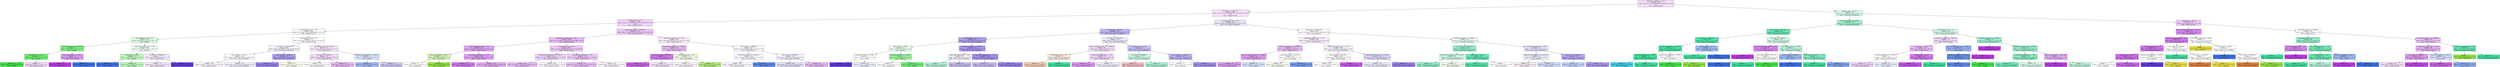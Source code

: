digraph Tree {
node [shape=box, style="filled", color="black"] ;
0 [label="payments_to_affiliates <= 25.5\nsamples = 4374\nvalue = [181, 326, 295, 233, 419, 230, 444, 638, 1273, 244\n91]\nclass = Human Services", fillcolor="#bd39e52b"] ;
1 [label="net_assets <= 17701152.0\nsamples = 3968\nvalue = [176, 313, 290, 227, 232, 229, 387, 634, 1147, 243\n90]\nclass = Human Services", fillcolor="#bd39e527"] ;
0 -> 1 [labeldistance=2.5, labelangle=45, headlabel="True"] ;
2 [label="overall_score <= 83.51\nsamples = 3044\nvalue = [151, 247, 235, 207, 149, 176, 306, 361, 973, 170\n69]\nclass = Human Services", fillcolor="#bd39e53a"] ;
1 -> 2 ;
3 [label="accountability_score <= 72.0\nsamples = 866\nvalue = [52, 66, 61, 114, 32, 49, 99, 148, 179, 41, 25]\nclass = Human Services", fillcolor="#bd39e50b"] ;
2 -> 3 ;
4 [label="accountability_score <= 51.5\nsamples = 156\nvalue = [3, 6, 16, 55, 2, 4, 15, 11, 34, 7, 3]\nclass = Religion", fillcolor="#39e5412c"] ;
3 -> 4 ;
5 [label="fundraising_expenses <= 564355.5\nsamples = 26\nvalue = [0, 0, 0, 18, 0, 1, 2, 0, 4, 1, 0]\nclass = Religion", fillcolor="#39e541a2"] ;
4 -> 5 ;
6 [label="financial_score <= 91.765\nsamples = 23\nvalue = [0, 0, 0, 18, 0, 1, 1, 0, 2, 1, 0]\nclass = Religion", fillcolor="#39e541c2"] ;
5 -> 6 ;
7 [label="samples = 17\nvalue = [0, 0, 0, 17, 0, 0, 0, 0, 0, 0, 0]\nclass = Religion", fillcolor="#39e541ff"] ;
6 -> 7 ;
8 [label="samples = 6\nvalue = [0, 0, 0, 1, 0, 1, 1, 0, 2, 1, 0]\nclass = Human Services", fillcolor="#bd39e533"] ;
6 -> 8 ;
9 [label="comp_leader_income <= 97095.0\nsamples = 3\nvalue = [0, 0, 0, 0, 0, 0, 1, 0, 2, 0, 0]\nclass = Human Services", fillcolor="#bd39e57f"] ;
5 -> 9 ;
10 [label="samples = 2\nvalue = [0, 0, 0, 0, 0, 0, 0, 0, 2, 0, 0]\nclass = Human Services", fillcolor="#bd39e5ff"] ;
9 -> 10 ;
11 [label="samples = 1\nvalue = [0, 0, 0, 0, 0, 0, 1, 0, 0, 0, 0]\nclass = Health", fillcolor="#396fe5ff"] ;
9 -> 11 ;
12 [label="comp_leader_expense_pct <= 3.62\nsamples = 130\nvalue = [3, 6, 16, 37, 2, 3, 13, 11, 30, 6, 3]\nclass = Religion", fillcolor="#39e54112"] ;
4 -> 12 ;
13 [label="overall_score <= 39.09\nsamples = 53\nvalue = [1, 2, 5, 24, 0, 1, 4, 2, 9, 4, 1]\nclass = Religion", fillcolor="#39e54157"] ;
12 -> 13 ;
14 [label="samples = 3\nvalue = [0, 0, 0, 0, 0, 0, 3, 0, 0, 0, 0]\nclass = Health", fillcolor="#396fe5ff"] ;
13 -> 14 ;
15 [label="samples = 50\nvalue = [1, 2, 5, 24, 0, 1, 1, 2, 9, 4, 1]\nclass = Religion", fillcolor="#39e5415d"] ;
13 -> 15 ;
16 [label="net_assets <= 8931664.0\nsamples = 77\nvalue = [2, 4, 11, 13, 2, 2, 9, 9, 21, 2, 2]\nclass = Human Services", fillcolor="#bd39e520"] ;
12 -> 16 ;
17 [label="samples = 74\nvalue = [2, 4, 11, 13, 2, 2, 9, 6, 21, 2, 2]\nclass = Human Services", fillcolor="#bd39e521"] ;
16 -> 17 ;
18 [label="samples = 3\nvalue = [0, 0, 0, 0, 0, 0, 0, 3, 0, 0, 0]\nclass = Arts, Culture, Humanities", fillcolor="#6139e5ff"] ;
16 -> 18 ;
19 [label="accountability_score <= 92.5\nsamples = 710\nvalue = [49, 60, 45, 59, 30, 45, 84, 137, 145, 34, 22]\nclass = Human Services", fillcolor="#bd39e504"] ;
3 -> 19 ;
20 [label="net_assets <= 9052270.0\nsamples = 507\nvalue = [40, 45, 30, 46, 16, 30, 49, 118, 89, 28, 16]\nclass = Arts, Culture, Humanities", fillcolor="#6139e512"] ;
19 -> 20 ;
21 [label="other_revenue <= 15527.0\nsamples = 458\nvalue = [40, 40, 30, 42, 16, 28, 44, 91, 85, 28, 14]\nclass = Arts, Culture, Humanities", fillcolor="#6139e504"] ;
20 -> 21 ;
22 [label="samples = 186\nvalue = [25, 19, 17, 20, 4, 13, 21, 22, 33, 6, 6]\nclass = Human Services", fillcolor="#bd39e50d"] ;
21 -> 22 ;
23 [label="samples = 272\nvalue = [15, 21, 13, 22, 12, 15, 23, 69, 52, 22, 8]\nclass = Arts, Culture, Humanities", fillcolor="#6139e514"] ;
21 -> 23 ;
24 [label="other_revenue <= 516982.5\nsamples = 49\nvalue = [0, 5, 0, 4, 0, 2, 5, 27, 4, 0, 2]\nclass = Arts, Culture, Humanities", fillcolor="#6139e57f"] ;
20 -> 24 ;
25 [label="samples = 34\nvalue = [0, 0, 0, 2, 0, 1, 3, 23, 3, 0, 2]\nclass = Arts, Culture, Humanities", fillcolor="#6139e5a5"] ;
24 -> 25 ;
26 [label="samples = 15\nvalue = [0, 5, 0, 2, 0, 1, 2, 4, 1, 0, 0]\nclass = Education", fillcolor="#e5dc3917"] ;
24 -> 26 ;
27 [label="comp_leader_income <= 216225.0\nsamples = 203\nvalue = [9, 15, 15, 13, 14, 15, 35, 19, 56, 6, 6]\nclass = Human Services", fillcolor="#bd39e520"] ;
19 -> 27 ;
28 [label="net_assets <= 2479305.5\nsamples = 172\nvalue = [6, 13, 12, 13, 14, 14, 24, 13, 53, 6, 4]\nclass = Human Services", fillcolor="#bd39e532"] ;
27 -> 28 ;
29 [label="samples = 104\nvalue = [2, 5, 10, 7, 12, 9, 21, 8, 23, 3, 4]\nclass = Human Services", fillcolor="#bd39e506"] ;
28 -> 29 ;
30 [label="samples = 68\nvalue = [4, 8, 2, 6, 2, 5, 3, 5, 30, 3, 0]\nclass = Human Services", fillcolor="#bd39e55d"] ;
28 -> 30 ;
31 [label="administrative_expenses <= 1261101.5\nsamples = 31\nvalue = [3, 2, 3, 0, 0, 1, 11, 6, 3, 0, 2]\nclass = Health", fillcolor="#396fe533"] ;
27 -> 31 ;
32 [label="samples = 18\nvalue = [1, 1, 1, 0, 0, 1, 10, 1, 2, 0, 1]\nclass = Health", fillcolor="#396fe580"] ;
31 -> 32 ;
33 [label="samples = 13\nvalue = [2, 1, 2, 0, 0, 0, 1, 5, 1, 0, 1]\nclass = Arts, Culture, Humanities", fillcolor="#6139e546"] ;
31 -> 33 ;
34 [label="comp_leader_income <= 161959.0\nsamples = 2178\nvalue = [99, 181, 174, 93, 117, 127, 207, 213, 794, 129, 44]\nclass = Human Services", fillcolor="#bd39e54b"] ;
2 -> 34 ;
35 [label="comp_leader_expense_pct <= 2.185\nsamples = 1624\nvalue = [57, 113, 121, 75, 92, 96, 132, 139, 669, 110, 20]\nclass = Human Services", fillcolor="#bd39e55b"] ;
34 -> 35 ;
36 [label="comp_leader_expense_pct <= 0.13\nsamples = 427\nvalue = [6, 28, 43, 27, 23, 16, 25, 15, 224, 14, 6]\nclass = Human Services", fillcolor="#bd39e578"] ;
35 -> 36 ;
37 [label="comp_leader_income <= 8187.5\nsamples = 14\nvalue = [0, 0, 7, 2, 1, 0, 0, 0, 3, 0, 1]\nclass = International", fillcolor="#8fe5395d"] ;
36 -> 37 ;
38 [label="samples = 10\nvalue = [0, 0, 3, 2, 1, 0, 0, 0, 3, 0, 1]\nclass = International", fillcolor="#8fe53900"] ;
37 -> 38 ;
39 [label="samples = 4\nvalue = [0, 0, 4, 0, 0, 0, 0, 0, 0, 0, 0]\nclass = International", fillcolor="#8fe539ff"] ;
37 -> 39 ;
40 [label="comp_leader_expense_pct <= 0.675\nsamples = 413\nvalue = [6, 28, 36, 25, 22, 16, 25, 15, 221, 14, 5]\nclass = Human Services", fillcolor="#bd39e57d"] ;
36 -> 40 ;
41 [label="samples = 84\nvalue = [0, 1, 8, 9, 2, 0, 1, 1, 61, 0, 1]\nclass = Human Services", fillcolor="#bd39e5b1"] ;
40 -> 41 ;
42 [label="samples = 329\nvalue = [6, 27, 28, 16, 20, 16, 24, 14, 160, 14, 4]\nclass = Human Services", fillcolor="#bd39e570"] ;
40 -> 42 ;
43 [label="accountability_score <= 89.5\nsamples = 1197\nvalue = [51, 85, 78, 48, 69, 80, 107, 124, 445, 96, 14]\nclass = Human Services", fillcolor="#bd39e54c"] ;
35 -> 43 ;
44 [label="administrative_expenses <= 212951.5\nsamples = 459\nvalue = [26, 38, 15, 16, 21, 20, 24, 87, 175, 31, 6]\nclass = Human Services", fillcolor="#bd39e53c"] ;
43 -> 44 ;
45 [label="samples = 247\nvalue = [18, 18, 7, 12, 16, 10, 20, 23, 103, 18, 2]\nclass = Human Services", fillcolor="#bd39e55b"] ;
44 -> 45 ;
46 [label="samples = 212\nvalue = [8, 20, 8, 4, 5, 10, 4, 64, 72, 13, 4]\nclass = Human Services", fillcolor="#bd39e50e"] ;
44 -> 46 ;
47 [label="comp_leader_expense_pct <= 6.05\nsamples = 738\nvalue = [25, 47, 63, 32, 48, 60, 83, 37, 270, 65, 8]\nclass = Human Services", fillcolor="#bd39e549"] ;
43 -> 47 ;
48 [label="samples = 579\nvalue = [16, 37, 50, 27, 40, 41, 53, 28, 233, 50, 4]\nclass = Human Services", fillcolor="#bd39e557"] ;
47 -> 48 ;
49 [label="samples = 159\nvalue = [9, 10, 13, 5, 8, 19, 30, 9, 37, 15, 4]\nclass = Human Services", fillcolor="#bd39e50e"] ;
47 -> 49 ;
50 [label="comp_leader_expense_pct <= 1.455\nsamples = 554\nvalue = [42, 68, 53, 18, 25, 31, 75, 74, 125, 19, 24]\nclass = Human Services", fillcolor="#bd39e51b"] ;
34 -> 50 ;
51 [label="administrative_expenses <= 1732900.0\nsamples = 69\nvalue = [1, 4, 12, 4, 3, 3, 3, 3, 32, 2, 2]\nclass = Human Services", fillcolor="#bd39e559"] ;
50 -> 51 ;
52 [label="comp_leader_income <= 224918.5\nsamples = 36\nvalue = [0, 1, 1, 0, 1, 3, 1, 1, 25, 1, 2]\nclass = Human Services", fillcolor="#bd39e5aa"] ;
51 -> 52 ;
53 [label="samples = 27\nvalue = [0, 1, 0, 0, 1, 1, 1, 1, 22, 0, 0]\nclass = Human Services", fillcolor="#bd39e5ce"] ;
52 -> 53 ;
54 [label="samples = 9\nvalue = [0, 0, 1, 0, 0, 2, 0, 0, 3, 1, 2]\nclass = Human Services", fillcolor="#bd39e524"] ;
52 -> 54 ;
55 [label="accountability_score <= 98.5\nsamples = 33\nvalue = [1, 3, 11, 4, 2, 0, 2, 2, 7, 1, 0]\nclass = International", fillcolor="#8fe53927"] ;
51 -> 55 ;
56 [label="samples = 21\nvalue = [1, 3, 2, 4, 1, 0, 2, 2, 5, 1, 0]\nclass = Human Services", fillcolor="#bd39e50f"] ;
55 -> 56 ;
57 [label="samples = 12\nvalue = [0, 0, 9, 0, 1, 0, 0, 0, 2, 0, 0]\nclass = International", fillcolor="#8fe539b2"] ;
55 -> 57 ;
58 [label="other_revenue <= 183997.0\nsamples = 485\nvalue = [41, 64, 41, 14, 22, 28, 72, 71, 93, 17, 22]\nclass = Human Services", fillcolor="#bd39e50d"] ;
50 -> 58 ;
59 [label="fundraising_expenses <= 1824822.0\nsamples = 305\nvalue = [30, 49, 31, 8, 15, 20, 49, 25, 57, 5, 16]\nclass = Human Services", fillcolor="#bd39e508"] ;
58 -> 59 ;
60 [label="samples = 298\nvalue = [30, 49, 31, 8, 15, 19, 43, 25, 57, 5, 16]\nclass = Human Services", fillcolor="#bd39e508"] ;
59 -> 60 ;
61 [label="samples = 7\nvalue = [0, 0, 0, 0, 0, 1, 6, 0, 0, 0, 0]\nclass = Health", fillcolor="#396fe5d4"] ;
59 -> 61 ;
62 [label="other_revenue <= 870932.0\nsamples = 180\nvalue = [11, 15, 10, 6, 7, 8, 23, 46, 36, 12, 6]\nclass = Arts, Culture, Humanities", fillcolor="#6139e512"] ;
58 -> 62 ;
63 [label="samples = 144\nvalue = [10, 13, 8, 5, 7, 6, 20, 40, 19, 10, 6]\nclass = Arts, Culture, Humanities", fillcolor="#6139e529"] ;
62 -> 63 ;
64 [label="samples = 36\nvalue = [1, 2, 2, 1, 0, 2, 3, 6, 17, 2, 0]\nclass = Human Services", fillcolor="#bd39e55e"] ;
62 -> 64 ;
65 [label="accountability_score <= 92.5\nsamples = 924\nvalue = [25, 66, 55, 20, 83, 53, 81, 273, 174, 73, 21]\nclass = Arts, Culture, Humanities", fillcolor="#6139e522"] ;
1 -> 65 ;
66 [label="overall_score <= 89.985\nsamples = 359\nvalue = [8, 31, 13, 9, 26, 19, 16, 167, 48, 11, 11]\nclass = Arts, Culture, Humanities", fillcolor="#6139e562"] ;
65 -> 66 ;
67 [label="accountability_score <= 75.5\nsamples = 243\nvalue = [2, 23, 10, 8, 16, 9, 11, 132, 23, 6, 3]\nclass = Arts, Culture, Humanities", fillcolor="#6139e57e"] ;
66 -> 67 ;
68 [label="overall_score <= 78.305\nsamples = 19\nvalue = [1, 3, 3, 5, 0, 0, 3, 3, 0, 1, 0]\nclass = Religion", fillcolor="#39e54120"] ;
67 -> 68 ;
69 [label="comp_leader_income <= 93160.0\nsamples = 12\nvalue = [1, 2, 2, 1, 0, 0, 3, 3, 0, 0, 0]\nclass = Health", fillcolor="#396fe500"] ;
68 -> 69 ;
70 [label="samples = 2\nvalue = [0, 0, 0, 0, 0, 0, 0, 2, 0, 0, 0]\nclass = Arts, Culture, Humanities", fillcolor="#6139e5ff"] ;
69 -> 70 ;
71 [label="samples = 10\nvalue = [1, 2, 2, 1, 0, 0, 3, 1, 0, 0, 0]\nclass = Health", fillcolor="#396fe520"] ;
69 -> 71 ;
72 [label="fundraising_expenses <= 145752.5\nsamples = 7\nvalue = [0, 1, 1, 4, 0, 0, 0, 0, 0, 1, 0]\nclass = Religion", fillcolor="#39e5417f"] ;
68 -> 72 ;
73 [label="samples = 2\nvalue = [0, 0, 1, 0, 0, 0, 0, 0, 0, 1, 0]\nclass = International", fillcolor="#8fe53900"] ;
72 -> 73 ;
74 [label="samples = 5\nvalue = [0, 1, 0, 4, 0, 0, 0, 0, 0, 0, 0]\nclass = Religion", fillcolor="#39e541bf"] ;
72 -> 74 ;
75 [label="fundraising_expenses <= 166415.0\nsamples = 224\nvalue = [1, 20, 7, 3, 16, 9, 8, 129, 23, 5, 3]\nclass = Arts, Culture, Humanities", fillcolor="#6139e586"] ;
67 -> 75 ;
76 [label="comp_leader_expense_pct <= 3.54\nsamples = 19\nvalue = [0, 2, 0, 0, 5, 4, 0, 6, 2, 0, 0]\nclass = Arts, Culture, Humanities", fillcolor="#6139e512"] ;
75 -> 76 ;
77 [label="samples = 7\nvalue = [0, 0, 0, 0, 4, 1, 0, 0, 2, 0, 0]\nclass = Community Development", fillcolor="#39e59d66"] ;
76 -> 77 ;
78 [label="samples = 12\nvalue = [0, 2, 0, 0, 1, 3, 0, 6, 0, 0, 0]\nclass = Arts, Culture, Humanities", fillcolor="#6139e555"] ;
76 -> 78 ;
79 [label="comp_leader_expense_pct <= 1.475\nsamples = 205\nvalue = [1, 18, 7, 3, 11, 5, 8, 123, 21, 5, 3]\nclass = Arts, Culture, Humanities", fillcolor="#6139e58d"] ;
75 -> 79 ;
80 [label="samples = 62\nvalue = [0, 6, 3, 3, 6, 0, 4, 28, 10, 1, 1]\nclass = Arts, Culture, Humanities", fillcolor="#6139e558"] ;
79 -> 80 ;
81 [label="samples = 143\nvalue = [1, 12, 4, 0, 5, 5, 4, 95, 11, 4, 2]\nclass = Arts, Culture, Humanities", fillcolor="#6139e5a2"] ;
79 -> 81 ;
82 [label="net_assets <= 37432464.0\nsamples = 116\nvalue = [6, 8, 3, 1, 10, 10, 5, 35, 25, 5, 8]\nclass = Arts, Culture, Humanities", fillcolor="#6139e51c"] ;
66 -> 82 ;
83 [label="excess_or_deficit_for_year <= -1187995.0\nsamples = 61\nvalue = [5, 3, 1, 0, 4, 4, 3, 13, 22, 2, 4]\nclass = Human Services", fillcolor="#bd39e530"] ;
82 -> 83 ;
84 [label="accountability_score <= 91.0\nsamples = 8\nvalue = [3, 1, 1, 0, 2, 0, 1, 0, 0, 0, 0]\nclass = Human and Civil Rights", fillcolor="#e581392a"] ;
83 -> 84 ;
85 [label="samples = 6\nvalue = [3, 1, 1, 0, 0, 0, 1, 0, 0, 0, 0]\nclass = Human and Civil Rights", fillcolor="#e5813966"] ;
84 -> 85 ;
86 [label="samples = 2\nvalue = [0, 0, 0, 0, 2, 0, 0, 0, 0, 0, 0]\nclass = Community Development", fillcolor="#39e59dff"] ;
84 -> 86 ;
87 [label="comp_leader_expense_pct <= 1.375\nsamples = 53\nvalue = [2, 2, 0, 0, 2, 4, 2, 13, 22, 2, 4]\nclass = Human Services", fillcolor="#bd39e539"] ;
83 -> 87 ;
88 [label="samples = 18\nvalue = [1, 1, 0, 0, 2, 0, 1, 0, 11, 0, 2]\nclass = Human Services", fillcolor="#bd39e58f"] ;
87 -> 88 ;
89 [label="samples = 35\nvalue = [1, 1, 0, 0, 0, 4, 1, 13, 11, 2, 2]\nclass = Arts, Culture, Humanities", fillcolor="#6139e515"] ;
87 -> 89 ;
90 [label="financial_score <= 91.94\nsamples = 55\nvalue = [1, 5, 2, 1, 6, 6, 2, 22, 3, 3, 4]\nclass = Arts, Culture, Humanities", fillcolor="#6139e553"] ;
82 -> 90 ;
91 [label="net_assets <= 78284800.0\nsamples = 13\nvalue = [0, 0, 0, 0, 5, 1, 0, 2, 1, 2, 2]\nclass = Community Development", fillcolor="#39e59d46"] ;
90 -> 91 ;
92 [label="samples = 4\nvalue = [0, 0, 0, 0, 0, 0, 0, 1, 1, 0, 2]\nclass = Research and Public Policy", fillcolor="#e5395055"] ;
91 -> 92 ;
93 [label="samples = 9\nvalue = [0, 0, 0, 0, 5, 1, 0, 1, 0, 2, 0]\nclass = Community Development", fillcolor="#39e59d6d"] ;
91 -> 93 ;
94 [label="other_revenue <= 586804.0\nsamples = 42\nvalue = [1, 5, 2, 1, 1, 5, 2, 20, 2, 1, 2]\nclass = Arts, Culture, Humanities", fillcolor="#6139e567"] ;
90 -> 94 ;
95 [label="samples = 11\nvalue = [0, 2, 1, 0, 1, 2, 2, 1, 0, 0, 2]\nclass = Education", fillcolor="#e5dc3900"] ;
94 -> 95 ;
96 [label="samples = 31\nvalue = [1, 3, 1, 1, 0, 3, 0, 19, 2, 1, 0]\nclass = Arts, Culture, Humanities", fillcolor="#6139e592"] ;
94 -> 96 ;
97 [label="net_assets <= 101787152.0\nsamples = 565\nvalue = [17, 35, 42, 11, 57, 34, 65, 106, 126, 62, 10]\nclass = Human Services", fillcolor="#bd39e50b"] ;
65 -> 97 ;
98 [label="comp_leader_expense_pct <= 1.145\nsamples = 434\nvalue = [16, 29, 31, 11, 18, 25, 49, 78, 114, 55, 8]\nclass = Human Services", fillcolor="#bd39e51a"] ;
97 -> 98 ;
99 [label="fundraising_expenses <= 3363013.0\nsamples = 150\nvalue = [4, 8, 18, 8, 6, 4, 18, 9, 62, 11, 2]\nclass = Human Services", fillcolor="#bd39e555"] ;
98 -> 99 ;
100 [label="excess_or_deficit_for_year <= 7144696.5\nsamples = 106\nvalue = [2, 4, 9, 3, 6, 1, 9, 7, 56, 7, 2]\nclass = Human Services", fillcolor="#bd39e57c"] ;
99 -> 100 ;
101 [label="samples = 95\nvalue = [2, 2, 9, 2, 5, 0, 5, 7, 54, 7, 2]\nclass = Human Services", fillcolor="#bd39e585"] ;
100 -> 101 ;
102 [label="samples = 11\nvalue = [0, 2, 0, 1, 1, 1, 4, 0, 2, 0, 0]\nclass = Health", fillcolor="#396fe539"] ;
100 -> 102 ;
103 [label="comp_leader_income <= 464435.5\nsamples = 44\nvalue = [2, 4, 9, 5, 0, 3, 9, 2, 6, 4, 0]\nclass = International", fillcolor="#8fe53900"] ;
99 -> 103 ;
104 [label="samples = 36\nvalue = [2, 3, 8, 5, 0, 3, 3, 2, 6, 4, 0]\nclass = International", fillcolor="#8fe53911"] ;
103 -> 104 ;
105 [label="samples = 8\nvalue = [0, 1, 1, 0, 0, 0, 6, 0, 0, 0, 0]\nclass = Health", fillcolor="#396fe5b6"] ;
103 -> 105 ;
106 [label="comp_leader_expense_pct <= 2.225\nsamples = 284\nvalue = [12, 21, 13, 3, 12, 21, 31, 69, 52, 44, 6]\nclass = Arts, Culture, Humanities", fillcolor="#6139e513"] ;
98 -> 106 ;
107 [label="other_revenue <= 3947242.0\nsamples = 123\nvalue = [5, 5, 7, 2, 8, 6, 9, 20, 31, 27, 3]\nclass = Human Services", fillcolor="#bd39e50b"] ;
106 -> 107 ;
108 [label="samples = 116\nvalue = [5, 5, 7, 2, 8, 6, 9, 20, 25, 26, 3]\nclass = Animals", fillcolor="#e539ae03"] ;
107 -> 108 ;
109 [label="samples = 7\nvalue = [0, 0, 0, 0, 0, 0, 0, 0, 6, 1, 0]\nclass = Human Services", fillcolor="#bd39e5d4"] ;
107 -> 109 ;
110 [label="administrative_expenses <= 1467960.0\nsamples = 161\nvalue = [7, 16, 6, 1, 4, 15, 22, 49, 21, 17, 3]\nclass = Arts, Culture, Humanities", fillcolor="#6139e532"] ;
106 -> 110 ;
111 [label="samples = 139\nvalue = [7, 16, 4, 1, 4, 14, 20, 34, 21, 16, 2]\nclass = Arts, Culture, Humanities", fillcolor="#6139e51c"] ;
110 -> 111 ;
112 [label="samples = 22\nvalue = [0, 0, 2, 0, 0, 1, 2, 15, 0, 1, 1]\nclass = Arts, Culture, Humanities", fillcolor="#6139e5a6"] ;
110 -> 112 ;
113 [label="fundraising_expenses <= 2148622.5\nsamples = 131\nvalue = [1, 6, 11, 0, 39, 9, 16, 28, 12, 7, 2]\nclass = Community Development", fillcolor="#39e59d1b"] ;
97 -> 113 ;
114 [label="net_assets <= 232443328.0\nsamples = 58\nvalue = [0, 2, 4, 0, 35, 3, 2, 5, 5, 1, 1]\nclass = Community Development", fillcolor="#39e59d90"] ;
113 -> 114 ;
115 [label="administrative_expenses <= 2563316.0\nsamples = 29\nvalue = [0, 1, 4, 0, 11, 2, 2, 5, 3, 1, 0]\nclass = Community Development", fillcolor="#39e59d40"] ;
114 -> 115 ;
116 [label="samples = 17\nvalue = [0, 1, 0, 0, 11, 0, 2, 3, 0, 0, 0]\nclass = Community Development", fillcolor="#39e59d92"] ;
115 -> 116 ;
117 [label="samples = 12\nvalue = [0, 0, 4, 0, 0, 2, 0, 2, 3, 1, 0]\nclass = International", fillcolor="#8fe5391c"] ;
115 -> 117 ;
118 [label="overall_score <= 98.21\nsamples = 29\nvalue = [0, 1, 0, 0, 24, 1, 0, 0, 2, 0, 1]\nclass = Community Development", fillcolor="#39e59dd0"] ;
114 -> 118 ;
119 [label="samples = 27\nvalue = [0, 0, 0, 0, 24, 0, 0, 0, 2, 0, 1]\nclass = Community Development", fillcolor="#39e59de0"] ;
118 -> 119 ;
120 [label="samples = 2\nvalue = [0, 1, 0, 0, 0, 1, 0, 0, 0, 0, 0]\nclass = Education", fillcolor="#e5dc3900"] ;
118 -> 120 ;
121 [label="comp_leader_expense_pct <= 0.39\nsamples = 73\nvalue = [1, 4, 7, 0, 4, 6, 14, 23, 7, 6, 1]\nclass = Arts, Culture, Humanities", fillcolor="#6139e527"] ;
113 -> 121 ;
122 [label="administrative_expenses <= 15328214.0\nsamples = 38\nvalue = [0, 0, 6, 0, 1, 4, 10, 5, 6, 6, 0]\nclass = Health", fillcolor="#396fe520"] ;
121 -> 122 ;
123 [label="samples = 13\nvalue = [0, 0, 3, 0, 0, 3, 0, 0, 3, 4, 0]\nclass = Animals", fillcolor="#e539ae1a"] ;
122 -> 123 ;
124 [label="samples = 25\nvalue = [0, 0, 3, 0, 1, 1, 10, 5, 3, 2, 0]\nclass = Health", fillcolor="#396fe540"] ;
122 -> 124 ;
125 [label="net_assets <= 131696272.0\nsamples = 35\nvalue = [1, 4, 1, 0, 3, 2, 4, 18, 1, 0, 1]\nclass = Arts, Culture, Humanities", fillcolor="#6139e573"] ;
121 -> 125 ;
126 [label="samples = 4\nvalue = [0, 0, 0, 0, 1, 0, 2, 0, 1, 0, 0]\nclass = Health", fillcolor="#396fe555"] ;
125 -> 126 ;
127 [label="samples = 31\nvalue = [1, 4, 1, 0, 2, 2, 2, 18, 0, 0, 1]\nclass = Arts, Culture, Humanities", fillcolor="#6139e584"] ;
125 -> 127 ;
128 [label="financial_score <= 87.575\nsamples = 406\nvalue = [5, 13, 5, 6, 187, 1, 57, 4, 126, 1, 1]\nclass = Community Development", fillcolor="#39e59d38"] ;
0 -> 128 [labeldistance=2.5, labelangle=-45, headlabel="False"] ;
129 [label="comp_leader_income <= 98820.0\nsamples = 248\nvalue = [3, 5, 2, 5, 143, 1, 35, 3, 50, 0, 1]\nclass = Community Development", fillcolor="#39e59d78"] ;
128 -> 129 ;
130 [label="other_revenue <= 211304.0\nsamples = 88\nvalue = [0, 0, 1, 2, 71, 1, 8, 0, 5, 0, 0]\nclass = Community Development", fillcolor="#39e59dc9"] ;
129 -> 130 ;
131 [label="net_assets <= 6448995.5\nsamples = 68\nvalue = [0, 0, 1, 1, 62, 1, 2, 0, 1, 0, 0]\nclass = Community Development", fillcolor="#39e59de8"] ;
130 -> 131 ;
132 [label="payments_to_affiliates <= 276232.5\nsamples = 65\nvalue = [0, 0, 1, 1, 61, 1, 0, 0, 1, 0, 0]\nclass = Community Development", fillcolor="#39e59def"] ;
131 -> 132 ;
133 [label="fundraising_expenses <= 29019.0\nsamples = 63\nvalue = [0, 0, 0, 0, 61, 1, 0, 0, 1, 0, 0]\nclass = Community Development", fillcolor="#39e59df7"] ;
132 -> 133 ;
134 [label="samples = 1\nvalue = [0, 0, 0, 0, 0, 1, 0, 0, 0, 0, 0]\nclass = Environment", fillcolor="#39cee5ff"] ;
133 -> 134 ;
135 [label="samples = 62\nvalue = [0, 0, 0, 0, 61, 0, 0, 0, 1, 0, 0]\nclass = Community Development", fillcolor="#39e59dfb"] ;
133 -> 135 ;
136 [label="administrative_expenses <= 574368.5\nsamples = 2\nvalue = [0, 0, 1, 1, 0, 0, 0, 0, 0, 0, 0]\nclass = International", fillcolor="#8fe53900"] ;
132 -> 136 ;
137 [label="samples = 1\nvalue = [0, 0, 0, 1, 0, 0, 0, 0, 0, 0, 0]\nclass = Religion", fillcolor="#39e541ff"] ;
136 -> 137 ;
138 [label="samples = 1\nvalue = [0, 0, 1, 0, 0, 0, 0, 0, 0, 0, 0]\nclass = International", fillcolor="#8fe539ff"] ;
136 -> 138 ;
139 [label="financial_score <= 75.76\nsamples = 3\nvalue = [0, 0, 0, 0, 1, 0, 2, 0, 0, 0, 0]\nclass = Health", fillcolor="#396fe57f"] ;
131 -> 139 ;
140 [label="samples = 1\nvalue = [0, 0, 0, 0, 1, 0, 0, 0, 0, 0, 0]\nclass = Community Development", fillcolor="#39e59dff"] ;
139 -> 140 ;
141 [label="samples = 2\nvalue = [0, 0, 0, 0, 0, 0, 2, 0, 0, 0, 0]\nclass = Health", fillcolor="#396fe5ff"] ;
139 -> 141 ;
142 [label="net_assets <= 3635853.0\nsamples = 20\nvalue = [0, 0, 0, 1, 9, 0, 6, 0, 4, 0, 0]\nclass = Community Development", fillcolor="#39e59d37"] ;
130 -> 142 ;
143 [label="excess_or_deficit_for_year <= 345759.5\nsamples = 6\nvalue = [0, 0, 0, 0, 1, 0, 1, 0, 4, 0, 0]\nclass = Human Services", fillcolor="#bd39e599"] ;
142 -> 143 ;
144 [label="samples = 4\nvalue = [0, 0, 0, 0, 0, 0, 0, 0, 4, 0, 0]\nclass = Human Services", fillcolor="#bd39e5ff"] ;
143 -> 144 ;
145 [label="comp_leader_income <= 68151.0\nsamples = 2\nvalue = [0, 0, 0, 0, 1, 0, 1, 0, 0, 0, 0]\nclass = Community Development", fillcolor="#39e59d00"] ;
143 -> 145 ;
146 [label="samples = 1\nvalue = [0, 0, 0, 0, 0, 0, 1, 0, 0, 0, 0]\nclass = Health", fillcolor="#396fe5ff"] ;
145 -> 146 ;
147 [label="samples = 1\nvalue = [0, 0, 0, 0, 1, 0, 0, 0, 0, 0, 0]\nclass = Community Development", fillcolor="#39e59dff"] ;
145 -> 147 ;
148 [label="comp_leader_income <= 57654.0\nsamples = 14\nvalue = [0, 0, 0, 1, 8, 0, 5, 0, 0, 0, 0]\nclass = Community Development", fillcolor="#39e59d55"] ;
142 -> 148 ;
149 [label="other_revenue <= 288608.5\nsamples = 3\nvalue = [0, 0, 0, 1, 0, 0, 2, 0, 0, 0, 0]\nclass = Health", fillcolor="#396fe57f"] ;
148 -> 149 ;
150 [label="samples = 1\nvalue = [0, 0, 0, 1, 0, 0, 0, 0, 0, 0, 0]\nclass = Religion", fillcolor="#39e541ff"] ;
149 -> 150 ;
151 [label="samples = 2\nvalue = [0, 0, 0, 0, 0, 0, 2, 0, 0, 0, 0]\nclass = Health", fillcolor="#396fe5ff"] ;
149 -> 151 ;
152 [label="comp_leader_expense_pct <= 3.415\nsamples = 11\nvalue = [0, 0, 0, 0, 8, 0, 3, 0, 0, 0, 0]\nclass = Community Development", fillcolor="#39e59d9f"] ;
148 -> 152 ;
153 [label="samples = 7\nvalue = [0, 0, 0, 0, 7, 0, 0, 0, 0, 0, 0]\nclass = Community Development", fillcolor="#39e59dff"] ;
152 -> 153 ;
154 [label="samples = 4\nvalue = [0, 0, 0, 0, 1, 0, 3, 0, 0, 0, 0]\nclass = Health", fillcolor="#396fe5aa"] ;
152 -> 154 ;
155 [label="accountability_score <= 95.0\nsamples = 160\nvalue = [3, 5, 1, 3, 72, 0, 27, 3, 45, 0, 1]\nclass = Community Development", fillcolor="#39e59d3c"] ;
129 -> 155 ;
156 [label="payments_to_affiliates <= 168447.0\nsamples = 53\nvalue = [2, 3, 0, 1, 8, 0, 15, 1, 22, 0, 1]\nclass = Human Services", fillcolor="#bd39e52f"] ;
155 -> 156 ;
157 [label="overall_score <= 82.985\nsamples = 36\nvalue = [2, 2, 0, 0, 8, 0, 4, 1, 18, 0, 1]\nclass = Human Services", fillcolor="#bd39e55b"] ;
156 -> 157 ;
158 [label="fundraising_expenses <= 256560.5\nsamples = 16\nvalue = [2, 2, 0, 0, 4, 0, 4, 0, 3, 0, 1]\nclass = Community Development", fillcolor="#39e59d00"] ;
157 -> 158 ;
159 [label="samples = 6\nvalue = [2, 0, 0, 0, 1, 0, 0, 0, 3, 0, 0]\nclass = Human Services", fillcolor="#bd39e540"] ;
158 -> 159 ;
160 [label="samples = 10\nvalue = [0, 2, 0, 0, 3, 0, 4, 0, 0, 0, 1]\nclass = Health", fillcolor="#396fe524"] ;
158 -> 160 ;
161 [label="overall_score <= 88.35\nsamples = 20\nvalue = [0, 0, 0, 0, 4, 0, 0, 1, 15, 0, 0]\nclass = Human Services", fillcolor="#bd39e5af"] ;
157 -> 161 ;
162 [label="samples = 17\nvalue = [0, 0, 0, 0, 1, 0, 0, 1, 15, 0, 0]\nclass = Human Services", fillcolor="#bd39e5df"] ;
161 -> 162 ;
163 [label="samples = 3\nvalue = [0, 0, 0, 0, 3, 0, 0, 0, 0, 0, 0]\nclass = Community Development", fillcolor="#39e59dff"] ;
161 -> 163 ;
164 [label="excess_or_deficit_for_year <= 2546601.0\nsamples = 17\nvalue = [0, 1, 0, 1, 0, 0, 11, 0, 4, 0, 0]\nclass = Health", fillcolor="#396fe589"] ;
156 -> 164 ;
165 [label="payments_to_affiliates <= 3487358.5\nsamples = 14\nvalue = [0, 1, 0, 1, 0, 0, 11, 0, 1, 0, 0]\nclass = Health", fillcolor="#396fe5c4"] ;
164 -> 165 ;
166 [label="samples = 13\nvalue = [0, 1, 0, 0, 0, 0, 11, 0, 1, 0, 0]\nclass = Health", fillcolor="#396fe5d4"] ;
165 -> 166 ;
167 [label="samples = 1\nvalue = [0, 0, 0, 1, 0, 0, 0, 0, 0, 0, 0]\nclass = Religion", fillcolor="#39e541ff"] ;
165 -> 167 ;
168 [label="samples = 3\nvalue = [0, 0, 0, 0, 0, 0, 0, 0, 3, 0, 0]\nclass = Human Services", fillcolor="#bd39e5ff"] ;
164 -> 168 ;
169 [label="fundraising_expenses <= 142565.5\nsamples = 107\nvalue = [1, 2, 1, 2, 64, 0, 12, 2, 23, 0, 0]\nclass = Community Development", fillcolor="#39e59d7c"] ;
155 -> 169 ;
170 [label="samples = 4\nvalue = [0, 0, 0, 0, 0, 0, 0, 0, 4, 0, 0]\nclass = Human Services", fillcolor="#bd39e5ff"] ;
169 -> 170 ;
171 [label="administrative_expenses <= 3908742.5\nsamples = 103\nvalue = [1, 2, 1, 2, 64, 0, 12, 2, 19, 0, 0]\nclass = Community Development", fillcolor="#39e59d89"] ;
169 -> 171 ;
172 [label="comp_leader_expense_pct <= 2.645\nsamples = 94\nvalue = [1, 2, 0, 2, 62, 0, 11, 2, 14, 0, 0]\nclass = Community Development", fillcolor="#39e59d99"] ;
171 -> 172 ;
173 [label="samples = 66\nvalue = [1, 0, 0, 1, 51, 0, 4, 1, 8, 0, 0]\nclass = Community Development", fillcolor="#39e59dbd"] ;
172 -> 173 ;
174 [label="samples = 28\nvalue = [0, 2, 0, 1, 11, 0, 7, 1, 6, 0, 0]\nclass = Community Development", fillcolor="#39e59d31"] ;
172 -> 174 ;
175 [label="fundraising_expenses <= 2864706.0\nsamples = 9\nvalue = [0, 0, 1, 0, 2, 0, 1, 0, 5, 0, 0]\nclass = Human Services", fillcolor="#bd39e56d"] ;
171 -> 175 ;
176 [label="samples = 5\nvalue = [0, 0, 0, 0, 0, 0, 0, 0, 5, 0, 0]\nclass = Human Services", fillcolor="#bd39e5ff"] ;
175 -> 176 ;
177 [label="samples = 4\nvalue = [0, 0, 1, 0, 2, 0, 1, 0, 0, 0, 0]\nclass = Community Development", fillcolor="#39e59d55"] ;
175 -> 177 ;
178 [label="overall_score <= 90.78\nsamples = 158\nvalue = [2, 8, 3, 1, 44, 0, 22, 1, 76, 1, 0]\nclass = Human Services", fillcolor="#bd39e548"] ;
128 -> 178 ;
179 [label="excess_or_deficit_for_year <= 5866705.5\nsamples = 55\nvalue = [2, 5, 1, 1, 4, 0, 6, 1, 35, 0, 0]\nclass = Human Services", fillcolor="#bd39e597"] ;
178 -> 179 ;
180 [label="comp_leader_expense_pct <= 9.015\nsamples = 51\nvalue = [1, 4, 0, 1, 4, 0, 5, 1, 35, 0, 0]\nclass = Human Services", fillcolor="#bd39e5a6"] ;
179 -> 180 ;
181 [label="accountability_score <= 92.5\nsamples = 48\nvalue = [0, 3, 0, 1, 3, 0, 5, 1, 35, 0, 0]\nclass = Human Services", fillcolor="#bd39e5b2"] ;
180 -> 181 ;
182 [label="other_revenue <= 2449.0\nsamples = 46\nvalue = [0, 2, 0, 1, 3, 0, 5, 0, 35, 0, 0]\nclass = Human Services", fillcolor="#bd39e5bb"] ;
181 -> 182 ;
183 [label="samples = 2\nvalue = [0, 1, 0, 0, 0, 0, 1, 0, 0, 0, 0]\nclass = Education", fillcolor="#e5dc3900"] ;
182 -> 183 ;
184 [label="samples = 44\nvalue = [0, 1, 0, 1, 3, 0, 4, 0, 35, 0, 0]\nclass = Human Services", fillcolor="#bd39e5c6"] ;
182 -> 184 ;
185 [label="administrative_expenses <= 870193.0\nsamples = 2\nvalue = [0, 1, 0, 0, 0, 0, 0, 1, 0, 0, 0]\nclass = Education", fillcolor="#e5dc3900"] ;
181 -> 185 ;
186 [label="samples = 1\nvalue = [0, 0, 0, 0, 0, 0, 0, 1, 0, 0, 0]\nclass = Arts, Culture, Humanities", fillcolor="#6139e5ff"] ;
185 -> 186 ;
187 [label="samples = 1\nvalue = [0, 1, 0, 0, 0, 0, 0, 0, 0, 0, 0]\nclass = Education", fillcolor="#e5dc39ff"] ;
185 -> 187 ;
188 [label="net_assets <= 1128760.0\nsamples = 3\nvalue = [1, 1, 0, 0, 1, 0, 0, 0, 0, 0, 0]\nclass = Human and Civil Rights", fillcolor="#e5813900"] ;
180 -> 188 ;
189 [label="samples = 1\nvalue = [0, 0, 0, 0, 1, 0, 0, 0, 0, 0, 0]\nclass = Community Development", fillcolor="#39e59dff"] ;
188 -> 189 ;
190 [label="net_assets <= 1744103.0\nsamples = 2\nvalue = [1, 1, 0, 0, 0, 0, 0, 0, 0, 0, 0]\nclass = Human and Civil Rights", fillcolor="#e5813900"] ;
188 -> 190 ;
191 [label="samples = 1\nvalue = [1, 0, 0, 0, 0, 0, 0, 0, 0, 0, 0]\nclass = Human and Civil Rights", fillcolor="#e58139ff"] ;
190 -> 191 ;
192 [label="samples = 1\nvalue = [0, 1, 0, 0, 0, 0, 0, 0, 0, 0, 0]\nclass = Education", fillcolor="#e5dc39ff"] ;
190 -> 192 ;
193 [label="comp_leader_expense_pct <= 0.605\nsamples = 4\nvalue = [1, 1, 1, 0, 0, 0, 1, 0, 0, 0, 0]\nclass = Human and Civil Rights", fillcolor="#e5813900"] ;
179 -> 193 ;
194 [label="samples = 1\nvalue = [0, 1, 0, 0, 0, 0, 0, 0, 0, 0, 0]\nclass = Education", fillcolor="#e5dc39ff"] ;
193 -> 194 ;
195 [label="overall_score <= 88.285\nsamples = 3\nvalue = [1, 0, 1, 0, 0, 0, 1, 0, 0, 0, 0]\nclass = Human and Civil Rights", fillcolor="#e5813900"] ;
193 -> 195 ;
196 [label="samples = 1\nvalue = [0, 0, 0, 0, 0, 0, 1, 0, 0, 0, 0]\nclass = Health", fillcolor="#396fe5ff"] ;
195 -> 196 ;
197 [label="net_assets <= 40841448.0\nsamples = 2\nvalue = [1, 0, 1, 0, 0, 0, 0, 0, 0, 0, 0]\nclass = Human and Civil Rights", fillcolor="#e5813900"] ;
195 -> 197 ;
198 [label="samples = 1\nvalue = [1, 0, 0, 0, 0, 0, 0, 0, 0, 0, 0]\nclass = Human and Civil Rights", fillcolor="#e58139ff"] ;
197 -> 198 ;
199 [label="samples = 1\nvalue = [0, 0, 1, 0, 0, 0, 0, 0, 0, 0, 0]\nclass = International", fillcolor="#8fe539ff"] ;
197 -> 199 ;
200 [label="comp_leader_income <= 116199.5\nsamples = 103\nvalue = [0, 3, 2, 0, 40, 0, 16, 0, 41, 1, 0]\nclass = Human Services", fillcolor="#bd39e504"] ;
178 -> 200 ;
201 [label="comp_leader_expense_pct <= 0.97\nsamples = 38\nvalue = [0, 0, 0, 0, 25, 0, 3, 0, 10, 0, 0]\nclass = Community Development", fillcolor="#39e59d89"] ;
200 -> 201 ;
202 [label="comp_leader_expense_pct <= 0.1\nsamples = 7\nvalue = [0, 0, 0, 0, 2, 0, 0, 0, 5, 0, 0]\nclass = Human Services", fillcolor="#bd39e599"] ;
201 -> 202 ;
203 [label="samples = 2\nvalue = [0, 0, 0, 0, 2, 0, 0, 0, 0, 0, 0]\nclass = Community Development", fillcolor="#39e59dff"] ;
202 -> 203 ;
204 [label="samples = 5\nvalue = [0, 0, 0, 0, 0, 0, 0, 0, 5, 0, 0]\nclass = Human Services", fillcolor="#bd39e5ff"] ;
202 -> 204 ;
205 [label="comp_leader_expense_pct <= 5.855\nsamples = 31\nvalue = [0, 0, 0, 0, 23, 0, 3, 0, 5, 0, 0]\nclass = Community Development", fillcolor="#39e59db1"] ;
201 -> 205 ;
206 [label="accountability_score <= 96.5\nsamples = 28\nvalue = [0, 0, 0, 0, 23, 0, 1, 0, 4, 0, 0]\nclass = Community Development", fillcolor="#39e59dca"] ;
205 -> 206 ;
207 [label="samples = 16\nvalue = [0, 0, 0, 0, 16, 0, 0, 0, 0, 0, 0]\nclass = Community Development", fillcolor="#39e59dff"] ;
206 -> 207 ;
208 [label="samples = 12\nvalue = [0, 0, 0, 0, 7, 0, 1, 0, 4, 0, 0]\nclass = Community Development", fillcolor="#39e59d60"] ;
206 -> 208 ;
209 [label="payments_to_affiliates <= 28877.5\nsamples = 3\nvalue = [0, 0, 0, 0, 0, 0, 2, 0, 1, 0, 0]\nclass = Health", fillcolor="#396fe57f"] ;
205 -> 209 ;
210 [label="samples = 1\nvalue = [0, 0, 0, 0, 0, 0, 0, 0, 1, 0, 0]\nclass = Human Services", fillcolor="#bd39e5ff"] ;
209 -> 210 ;
211 [label="samples = 2\nvalue = [0, 0, 0, 0, 0, 0, 2, 0, 0, 0, 0]\nclass = Health", fillcolor="#396fe5ff"] ;
209 -> 211 ;
212 [label="fundraising_expenses <= 3590608.5\nsamples = 65\nvalue = [0, 3, 2, 0, 15, 0, 13, 0, 31, 1, 0]\nclass = Human Services", fillcolor="#bd39e552"] ;
200 -> 212 ;
213 [label="comp_leader_expense_pct <= 3.055\nsamples = 59\nvalue = [0, 3, 1, 0, 10, 0, 13, 0, 31, 1, 0]\nclass = Human Services", fillcolor="#bd39e564"] ;
212 -> 213 ;
214 [label="net_assets <= 28763600.0\nsamples = 40\nvalue = [0, 0, 1, 0, 9, 0, 4, 0, 25, 1, 0]\nclass = Human Services", fillcolor="#bd39e584"] ;
213 -> 214 ;
215 [label="samples = 26\nvalue = [0, 0, 1, 0, 9, 0, 4, 0, 12, 0, 0]\nclass = Human Services", fillcolor="#bd39e52d"] ;
214 -> 215 ;
216 [label="samples = 14\nvalue = [0, 0, 0, 0, 0, 0, 0, 0, 13, 1, 0]\nclass = Human Services", fillcolor="#bd39e5eb"] ;
214 -> 216 ;
217 [label="payments_to_affiliates <= 39411.5\nsamples = 19\nvalue = [0, 3, 0, 0, 1, 0, 9, 0, 6, 0, 0]\nclass = Health", fillcolor="#396fe53b"] ;
213 -> 217 ;
218 [label="samples = 6\nvalue = [0, 0, 0, 0, 1, 0, 0, 0, 5, 0, 0]\nclass = Human Services", fillcolor="#bd39e5cc"] ;
217 -> 218 ;
219 [label="samples = 13\nvalue = [0, 3, 0, 0, 0, 0, 9, 0, 1, 0, 0]\nclass = Health", fillcolor="#396fe599"] ;
217 -> 219 ;
220 [label="comp_leader_expense_pct <= 0.325\nsamples = 6\nvalue = [0, 0, 1, 0, 5, 0, 0, 0, 0, 0, 0]\nclass = Community Development", fillcolor="#39e59dcc"] ;
212 -> 220 ;
221 [label="samples = 1\nvalue = [0, 0, 1, 0, 0, 0, 0, 0, 0, 0, 0]\nclass = International", fillcolor="#8fe539ff"] ;
220 -> 221 ;
222 [label="samples = 5\nvalue = [0, 0, 0, 0, 5, 0, 0, 0, 0, 0, 0]\nclass = Community Development", fillcolor="#39e59dff"] ;
220 -> 222 ;
}